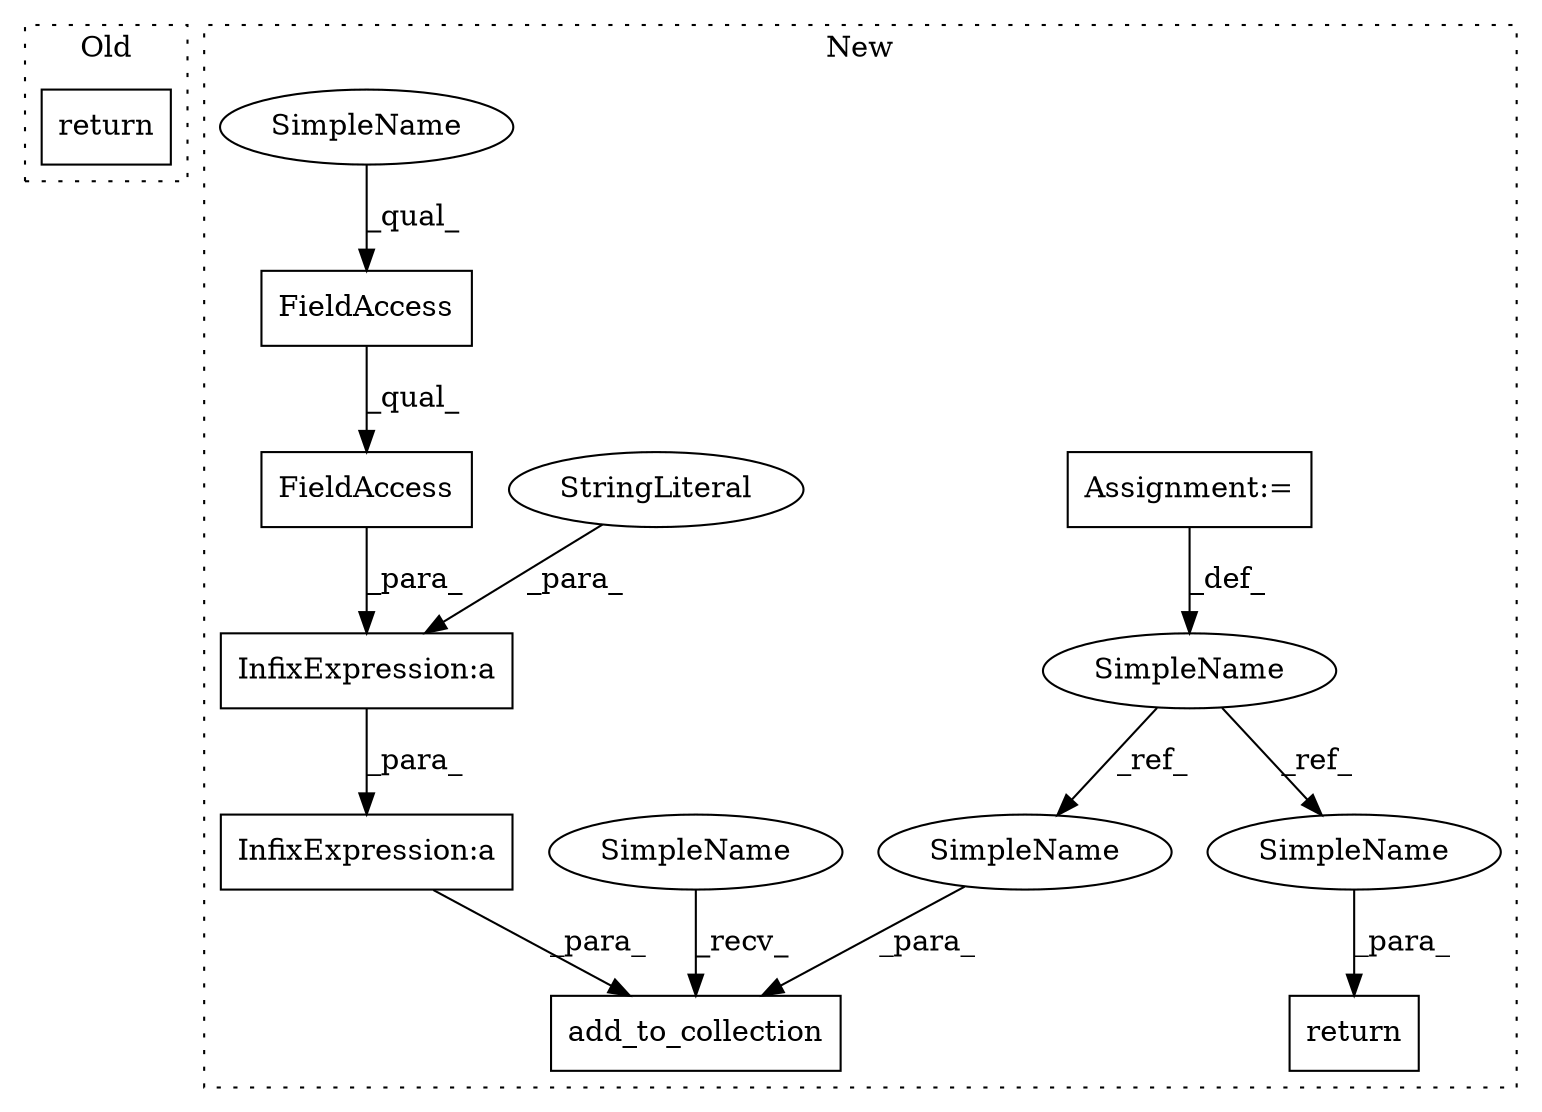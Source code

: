 digraph G {
subgraph cluster0 {
1 [label="return" a="41" s="5400" l="7" shape="box"];
label = "Old";
style="dotted";
}
subgraph cluster1 {
2 [label="add_to_collection" a="32" s="5849,5917" l="18,1" shape="box"];
3 [label="Assignment:=" a="7" s="5790" l="1" shape="box"];
4 [label="return" a="41" s="5924" l="7" shape="box"];
5 [label="FieldAccess" a="22" s="5868" l="20" shape="box"];
6 [label="FieldAccess" a="22" s="5868" l="33" shape="box"];
7 [label="InfixExpression:a" a="27" s="5908" l="3" shape="box"];
8 [label="InfixExpression:a" a="27" s="5901" l="3" shape="box"];
9 [label="SimpleName" a="42" s="5789" l="1" shape="ellipse"];
10 [label="StringLiteral" a="45" s="5904" l="3" shape="ellipse"];
11 [label="SimpleName" a="42" s="5931" l="1" shape="ellipse"];
12 [label="SimpleName" a="42" s="5916" l="1" shape="ellipse"];
13 [label="SimpleName" a="42" s="5838" l="10" shape="ellipse"];
14 [label="SimpleName" a="42" s="5868" l="10" shape="ellipse"];
label = "New";
style="dotted";
}
3 -> 9 [label="_def_"];
5 -> 6 [label="_qual_"];
6 -> 8 [label="_para_"];
7 -> 2 [label="_para_"];
8 -> 7 [label="_para_"];
9 -> 11 [label="_ref_"];
9 -> 12 [label="_ref_"];
10 -> 8 [label="_para_"];
11 -> 4 [label="_para_"];
12 -> 2 [label="_para_"];
13 -> 2 [label="_recv_"];
14 -> 5 [label="_qual_"];
}
